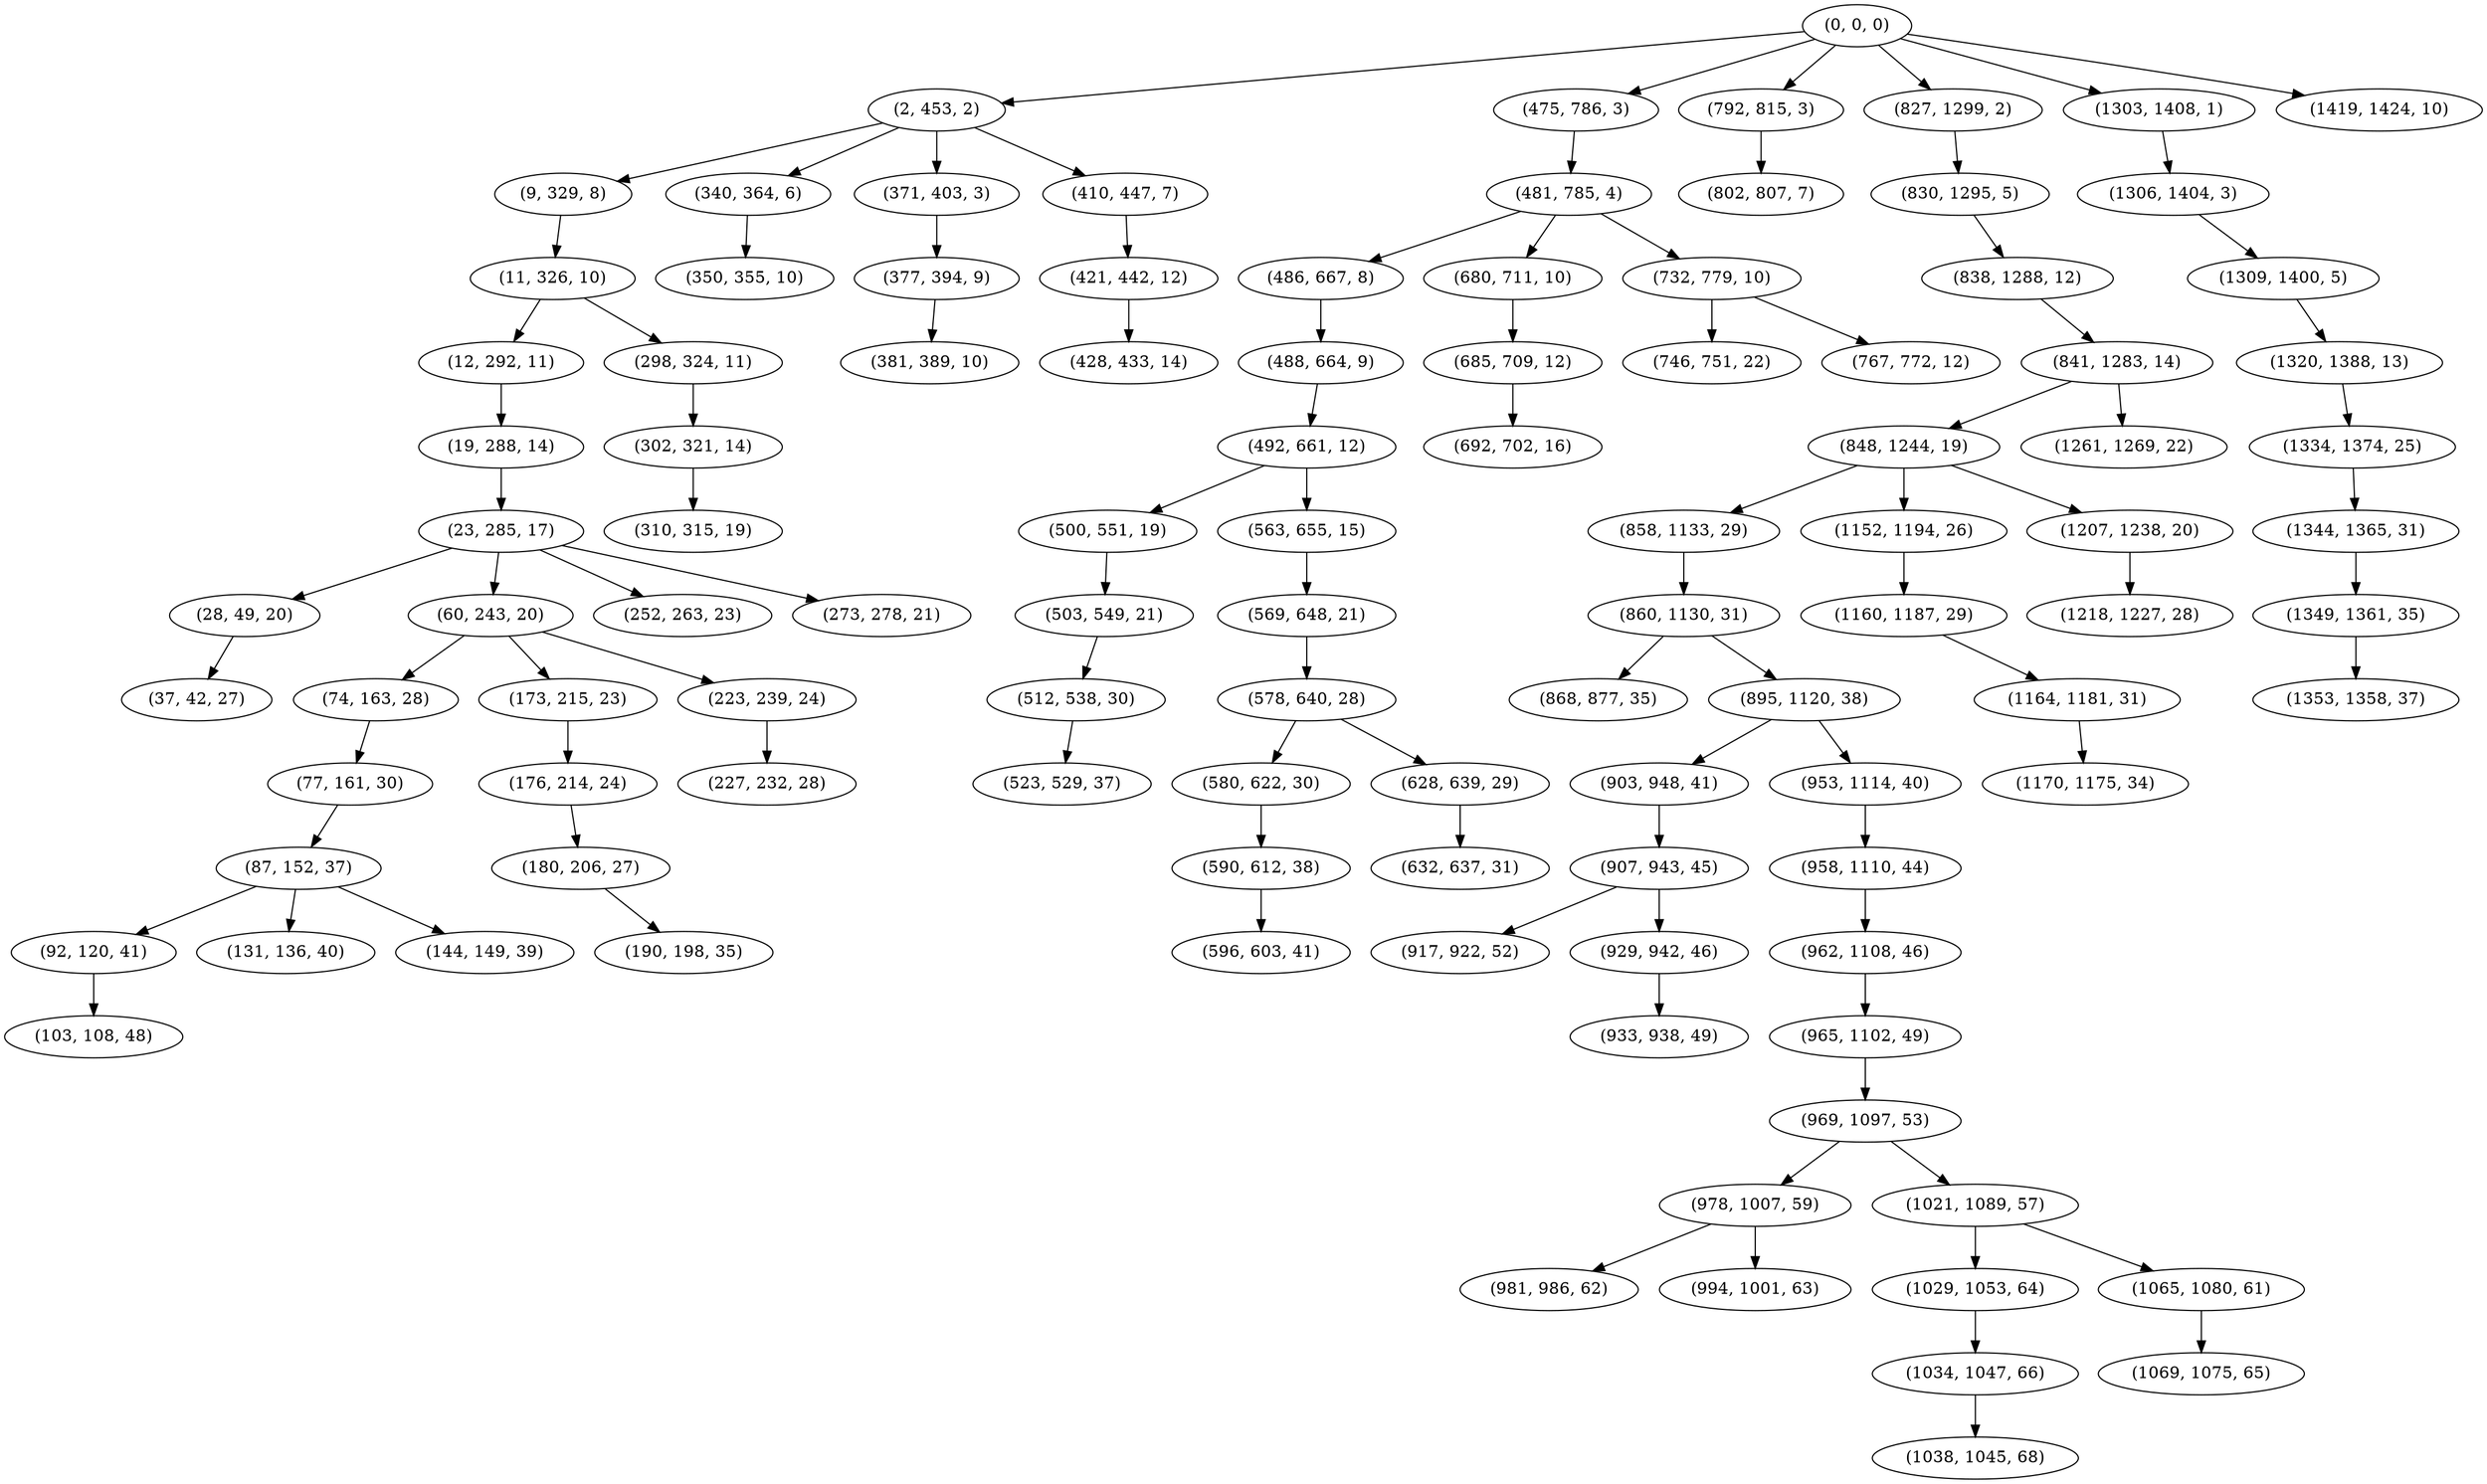 digraph tree {
    "(0, 0, 0)";
    "(2, 453, 2)";
    "(9, 329, 8)";
    "(11, 326, 10)";
    "(12, 292, 11)";
    "(19, 288, 14)";
    "(23, 285, 17)";
    "(28, 49, 20)";
    "(37, 42, 27)";
    "(60, 243, 20)";
    "(74, 163, 28)";
    "(77, 161, 30)";
    "(87, 152, 37)";
    "(92, 120, 41)";
    "(103, 108, 48)";
    "(131, 136, 40)";
    "(144, 149, 39)";
    "(173, 215, 23)";
    "(176, 214, 24)";
    "(180, 206, 27)";
    "(190, 198, 35)";
    "(223, 239, 24)";
    "(227, 232, 28)";
    "(252, 263, 23)";
    "(273, 278, 21)";
    "(298, 324, 11)";
    "(302, 321, 14)";
    "(310, 315, 19)";
    "(340, 364, 6)";
    "(350, 355, 10)";
    "(371, 403, 3)";
    "(377, 394, 9)";
    "(381, 389, 10)";
    "(410, 447, 7)";
    "(421, 442, 12)";
    "(428, 433, 14)";
    "(475, 786, 3)";
    "(481, 785, 4)";
    "(486, 667, 8)";
    "(488, 664, 9)";
    "(492, 661, 12)";
    "(500, 551, 19)";
    "(503, 549, 21)";
    "(512, 538, 30)";
    "(523, 529, 37)";
    "(563, 655, 15)";
    "(569, 648, 21)";
    "(578, 640, 28)";
    "(580, 622, 30)";
    "(590, 612, 38)";
    "(596, 603, 41)";
    "(628, 639, 29)";
    "(632, 637, 31)";
    "(680, 711, 10)";
    "(685, 709, 12)";
    "(692, 702, 16)";
    "(732, 779, 10)";
    "(746, 751, 22)";
    "(767, 772, 12)";
    "(792, 815, 3)";
    "(802, 807, 7)";
    "(827, 1299, 2)";
    "(830, 1295, 5)";
    "(838, 1288, 12)";
    "(841, 1283, 14)";
    "(848, 1244, 19)";
    "(858, 1133, 29)";
    "(860, 1130, 31)";
    "(868, 877, 35)";
    "(895, 1120, 38)";
    "(903, 948, 41)";
    "(907, 943, 45)";
    "(917, 922, 52)";
    "(929, 942, 46)";
    "(933, 938, 49)";
    "(953, 1114, 40)";
    "(958, 1110, 44)";
    "(962, 1108, 46)";
    "(965, 1102, 49)";
    "(969, 1097, 53)";
    "(978, 1007, 59)";
    "(981, 986, 62)";
    "(994, 1001, 63)";
    "(1021, 1089, 57)";
    "(1029, 1053, 64)";
    "(1034, 1047, 66)";
    "(1038, 1045, 68)";
    "(1065, 1080, 61)";
    "(1069, 1075, 65)";
    "(1152, 1194, 26)";
    "(1160, 1187, 29)";
    "(1164, 1181, 31)";
    "(1170, 1175, 34)";
    "(1207, 1238, 20)";
    "(1218, 1227, 28)";
    "(1261, 1269, 22)";
    "(1303, 1408, 1)";
    "(1306, 1404, 3)";
    "(1309, 1400, 5)";
    "(1320, 1388, 13)";
    "(1334, 1374, 25)";
    "(1344, 1365, 31)";
    "(1349, 1361, 35)";
    "(1353, 1358, 37)";
    "(1419, 1424, 10)";
    "(0, 0, 0)" -> "(2, 453, 2)";
    "(0, 0, 0)" -> "(475, 786, 3)";
    "(0, 0, 0)" -> "(792, 815, 3)";
    "(0, 0, 0)" -> "(827, 1299, 2)";
    "(0, 0, 0)" -> "(1303, 1408, 1)";
    "(0, 0, 0)" -> "(1419, 1424, 10)";
    "(2, 453, 2)" -> "(9, 329, 8)";
    "(2, 453, 2)" -> "(340, 364, 6)";
    "(2, 453, 2)" -> "(371, 403, 3)";
    "(2, 453, 2)" -> "(410, 447, 7)";
    "(9, 329, 8)" -> "(11, 326, 10)";
    "(11, 326, 10)" -> "(12, 292, 11)";
    "(11, 326, 10)" -> "(298, 324, 11)";
    "(12, 292, 11)" -> "(19, 288, 14)";
    "(19, 288, 14)" -> "(23, 285, 17)";
    "(23, 285, 17)" -> "(28, 49, 20)";
    "(23, 285, 17)" -> "(60, 243, 20)";
    "(23, 285, 17)" -> "(252, 263, 23)";
    "(23, 285, 17)" -> "(273, 278, 21)";
    "(28, 49, 20)" -> "(37, 42, 27)";
    "(60, 243, 20)" -> "(74, 163, 28)";
    "(60, 243, 20)" -> "(173, 215, 23)";
    "(60, 243, 20)" -> "(223, 239, 24)";
    "(74, 163, 28)" -> "(77, 161, 30)";
    "(77, 161, 30)" -> "(87, 152, 37)";
    "(87, 152, 37)" -> "(92, 120, 41)";
    "(87, 152, 37)" -> "(131, 136, 40)";
    "(87, 152, 37)" -> "(144, 149, 39)";
    "(92, 120, 41)" -> "(103, 108, 48)";
    "(173, 215, 23)" -> "(176, 214, 24)";
    "(176, 214, 24)" -> "(180, 206, 27)";
    "(180, 206, 27)" -> "(190, 198, 35)";
    "(223, 239, 24)" -> "(227, 232, 28)";
    "(298, 324, 11)" -> "(302, 321, 14)";
    "(302, 321, 14)" -> "(310, 315, 19)";
    "(340, 364, 6)" -> "(350, 355, 10)";
    "(371, 403, 3)" -> "(377, 394, 9)";
    "(377, 394, 9)" -> "(381, 389, 10)";
    "(410, 447, 7)" -> "(421, 442, 12)";
    "(421, 442, 12)" -> "(428, 433, 14)";
    "(475, 786, 3)" -> "(481, 785, 4)";
    "(481, 785, 4)" -> "(486, 667, 8)";
    "(481, 785, 4)" -> "(680, 711, 10)";
    "(481, 785, 4)" -> "(732, 779, 10)";
    "(486, 667, 8)" -> "(488, 664, 9)";
    "(488, 664, 9)" -> "(492, 661, 12)";
    "(492, 661, 12)" -> "(500, 551, 19)";
    "(492, 661, 12)" -> "(563, 655, 15)";
    "(500, 551, 19)" -> "(503, 549, 21)";
    "(503, 549, 21)" -> "(512, 538, 30)";
    "(512, 538, 30)" -> "(523, 529, 37)";
    "(563, 655, 15)" -> "(569, 648, 21)";
    "(569, 648, 21)" -> "(578, 640, 28)";
    "(578, 640, 28)" -> "(580, 622, 30)";
    "(578, 640, 28)" -> "(628, 639, 29)";
    "(580, 622, 30)" -> "(590, 612, 38)";
    "(590, 612, 38)" -> "(596, 603, 41)";
    "(628, 639, 29)" -> "(632, 637, 31)";
    "(680, 711, 10)" -> "(685, 709, 12)";
    "(685, 709, 12)" -> "(692, 702, 16)";
    "(732, 779, 10)" -> "(746, 751, 22)";
    "(732, 779, 10)" -> "(767, 772, 12)";
    "(792, 815, 3)" -> "(802, 807, 7)";
    "(827, 1299, 2)" -> "(830, 1295, 5)";
    "(830, 1295, 5)" -> "(838, 1288, 12)";
    "(838, 1288, 12)" -> "(841, 1283, 14)";
    "(841, 1283, 14)" -> "(848, 1244, 19)";
    "(841, 1283, 14)" -> "(1261, 1269, 22)";
    "(848, 1244, 19)" -> "(858, 1133, 29)";
    "(848, 1244, 19)" -> "(1152, 1194, 26)";
    "(848, 1244, 19)" -> "(1207, 1238, 20)";
    "(858, 1133, 29)" -> "(860, 1130, 31)";
    "(860, 1130, 31)" -> "(868, 877, 35)";
    "(860, 1130, 31)" -> "(895, 1120, 38)";
    "(895, 1120, 38)" -> "(903, 948, 41)";
    "(895, 1120, 38)" -> "(953, 1114, 40)";
    "(903, 948, 41)" -> "(907, 943, 45)";
    "(907, 943, 45)" -> "(917, 922, 52)";
    "(907, 943, 45)" -> "(929, 942, 46)";
    "(929, 942, 46)" -> "(933, 938, 49)";
    "(953, 1114, 40)" -> "(958, 1110, 44)";
    "(958, 1110, 44)" -> "(962, 1108, 46)";
    "(962, 1108, 46)" -> "(965, 1102, 49)";
    "(965, 1102, 49)" -> "(969, 1097, 53)";
    "(969, 1097, 53)" -> "(978, 1007, 59)";
    "(969, 1097, 53)" -> "(1021, 1089, 57)";
    "(978, 1007, 59)" -> "(981, 986, 62)";
    "(978, 1007, 59)" -> "(994, 1001, 63)";
    "(1021, 1089, 57)" -> "(1029, 1053, 64)";
    "(1021, 1089, 57)" -> "(1065, 1080, 61)";
    "(1029, 1053, 64)" -> "(1034, 1047, 66)";
    "(1034, 1047, 66)" -> "(1038, 1045, 68)";
    "(1065, 1080, 61)" -> "(1069, 1075, 65)";
    "(1152, 1194, 26)" -> "(1160, 1187, 29)";
    "(1160, 1187, 29)" -> "(1164, 1181, 31)";
    "(1164, 1181, 31)" -> "(1170, 1175, 34)";
    "(1207, 1238, 20)" -> "(1218, 1227, 28)";
    "(1303, 1408, 1)" -> "(1306, 1404, 3)";
    "(1306, 1404, 3)" -> "(1309, 1400, 5)";
    "(1309, 1400, 5)" -> "(1320, 1388, 13)";
    "(1320, 1388, 13)" -> "(1334, 1374, 25)";
    "(1334, 1374, 25)" -> "(1344, 1365, 31)";
    "(1344, 1365, 31)" -> "(1349, 1361, 35)";
    "(1349, 1361, 35)" -> "(1353, 1358, 37)";
}
